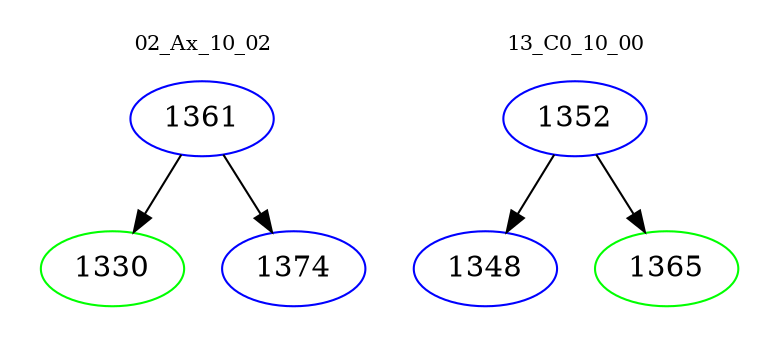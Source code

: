 digraph{
subgraph cluster_0 {
color = white
label = "02_Ax_10_02";
fontsize=10;
T0_1361 [label="1361", color="blue"]
T0_1361 -> T0_1330 [color="black"]
T0_1330 [label="1330", color="green"]
T0_1361 -> T0_1374 [color="black"]
T0_1374 [label="1374", color="blue"]
}
subgraph cluster_1 {
color = white
label = "13_C0_10_00";
fontsize=10;
T1_1352 [label="1352", color="blue"]
T1_1352 -> T1_1348 [color="black"]
T1_1348 [label="1348", color="blue"]
T1_1352 -> T1_1365 [color="black"]
T1_1365 [label="1365", color="green"]
}
}
